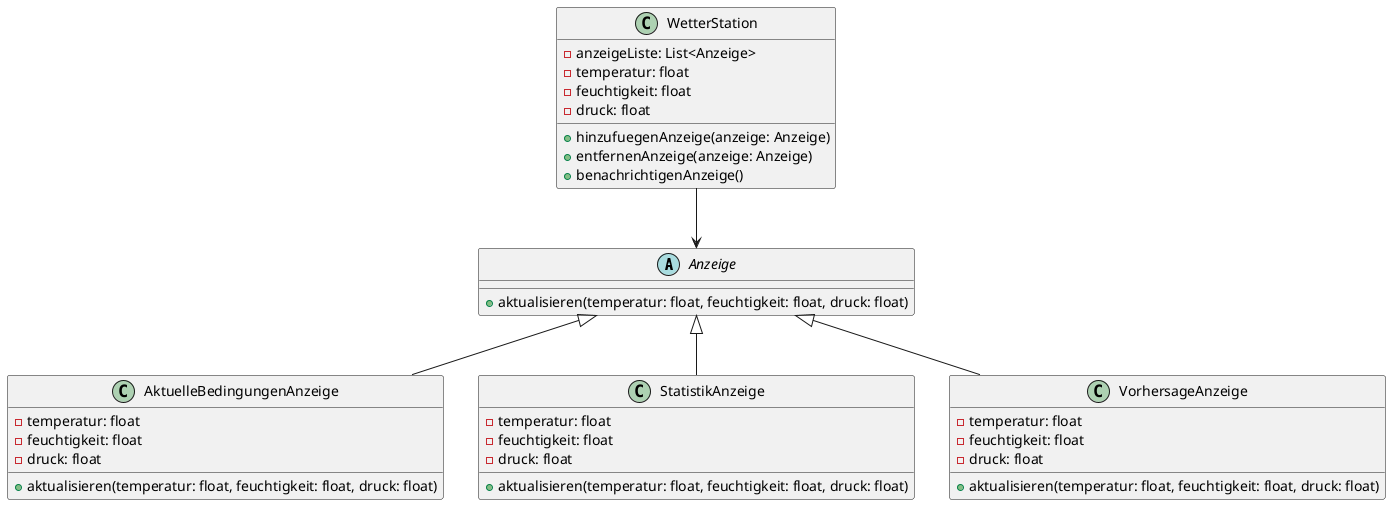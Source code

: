 @startuml UML_Klassendiagramm1.png
abstract Anzeige {
  +aktualisieren(temperatur: float, feuchtigkeit: float, druck: float)
}

class WetterStation {
  -anzeigeListe: List<Anzeige>
  -temperatur: float
  -feuchtigkeit: float
  -druck: float
  +hinzufuegenAnzeige(anzeige: Anzeige)
  +entfernenAnzeige(anzeige: Anzeige)
  +benachrichtigenAnzeige()
}

class AktuelleBedingungenAnzeige {
  -temperatur: float
  -feuchtigkeit: float
  -druck: float
  +aktualisieren(temperatur: float, feuchtigkeit: float, druck: float)
}

class StatistikAnzeige {
  -temperatur: float
  -feuchtigkeit: float
  -druck: float
  +aktualisieren(temperatur: float, feuchtigkeit: float, druck: float)
}

class VorhersageAnzeige {
  -temperatur: float
  -feuchtigkeit: float
  -druck: float
  +aktualisieren(temperatur: float, feuchtigkeit: float, druck: float)
}

WetterStation --> Anzeige
Anzeige <|-- AktuelleBedingungenAnzeige
Anzeige <|-- StatistikAnzeige
Anzeige <|-- VorhersageAnzeige
@enduml
